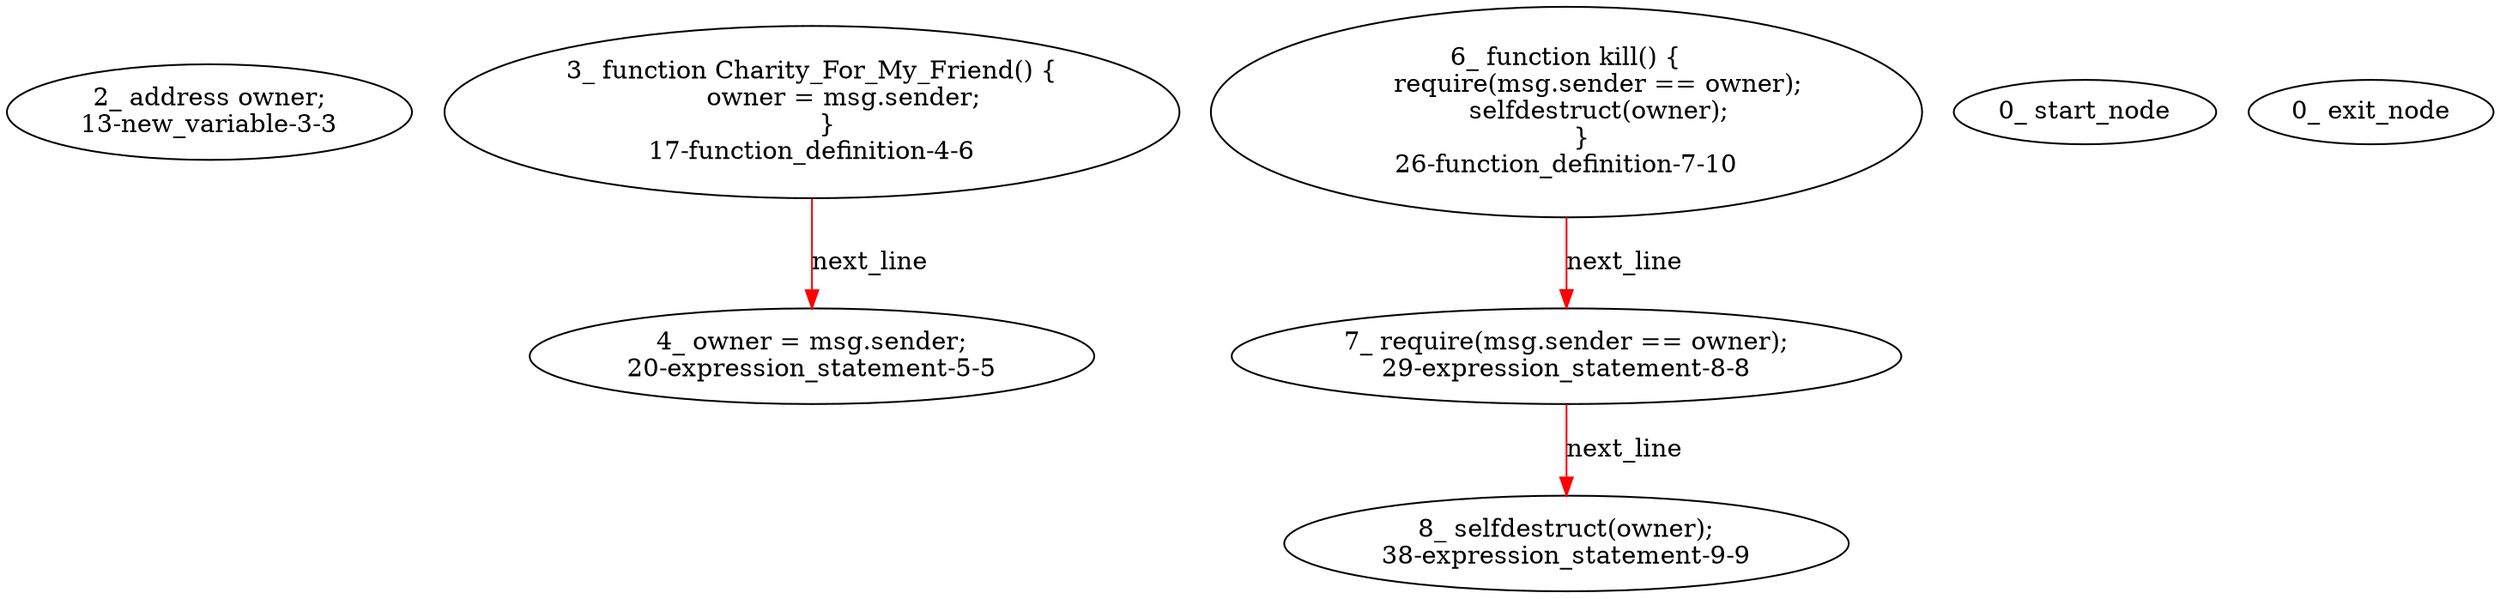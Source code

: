 digraph  {
13 [label="2_ address owner;\n13-new_variable-3-3", method="", type_label=new_variable];
17 [label="3_ function Charity_For_My_Friend() {\n        owner = msg.sender;\n    }\n17-function_definition-4-6", method="Charity_For_My_Friend()", type_label=function_definition];
20 [label="4_ owner = msg.sender;\n20-expression_statement-5-5", method="Charity_For_My_Friend()", type_label=expression_statement];
26 [label="6_ function kill() {\n        require(msg.sender == owner);\n        selfdestruct(owner);\n    }\n26-function_definition-7-10", method="kill()", type_label=function_definition];
29 [label="7_ require(msg.sender == owner);\n29-expression_statement-8-8", method="kill()", type_label=expression_statement];
38 [label="8_ selfdestruct(owner);\n38-expression_statement-9-9", method="kill()", type_label=expression_statement];
1 [label="0_ start_node", method="", type_label=start];
2 [label="0_ exit_node", method="", type_label=exit];
17 -> 20  [color=red, controlflow_type=next_line, edge_type=CFG_edge, key=0, label=next_line];
26 -> 29  [color=red, controlflow_type=next_line, edge_type=CFG_edge, key=0, label=next_line];
29 -> 38  [color=red, controlflow_type=next_line, edge_type=CFG_edge, key=0, label=next_line];
}
